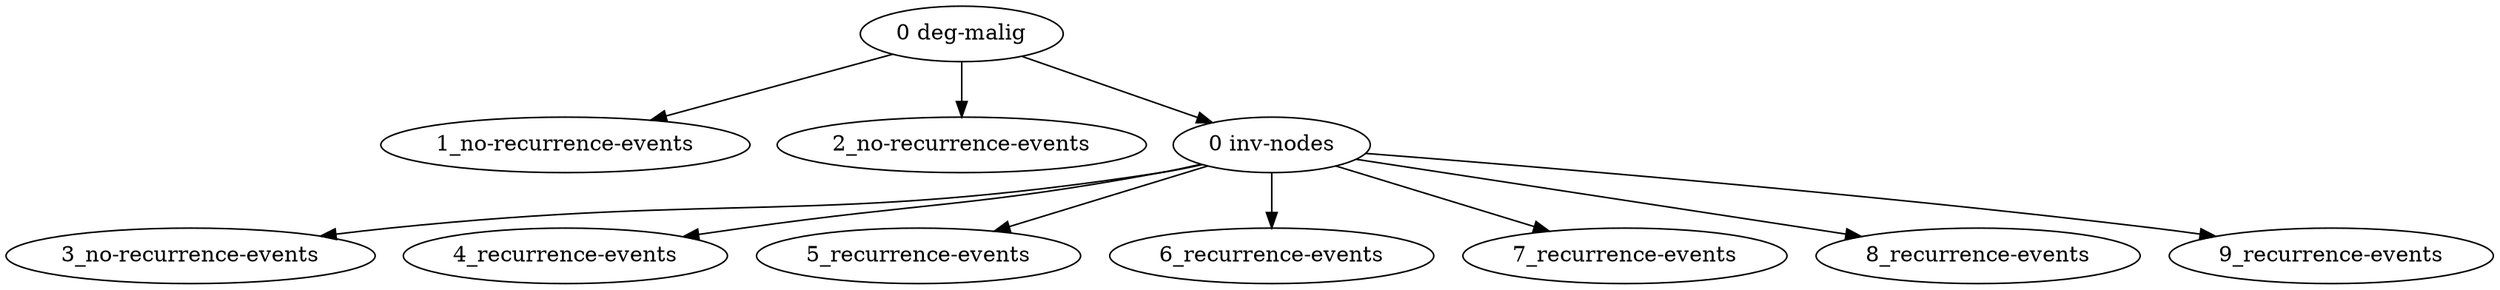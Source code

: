 strict digraph "" {
	"0 deg-malig" -> "1_no-recurrence-events";
	"0 deg-malig" -> "2_no-recurrence-events";
	"0 deg-malig" -> "0 inv-nodes";
	"0 inv-nodes" -> "3_no-recurrence-events";
	"0 inv-nodes" -> "4_recurrence-events";
	"0 inv-nodes" -> "5_recurrence-events";
	"0 inv-nodes" -> "6_recurrence-events";
	"0 inv-nodes" -> "7_recurrence-events";
	"0 inv-nodes" -> "8_recurrence-events";
	"0 inv-nodes" -> "9_recurrence-events";
}
